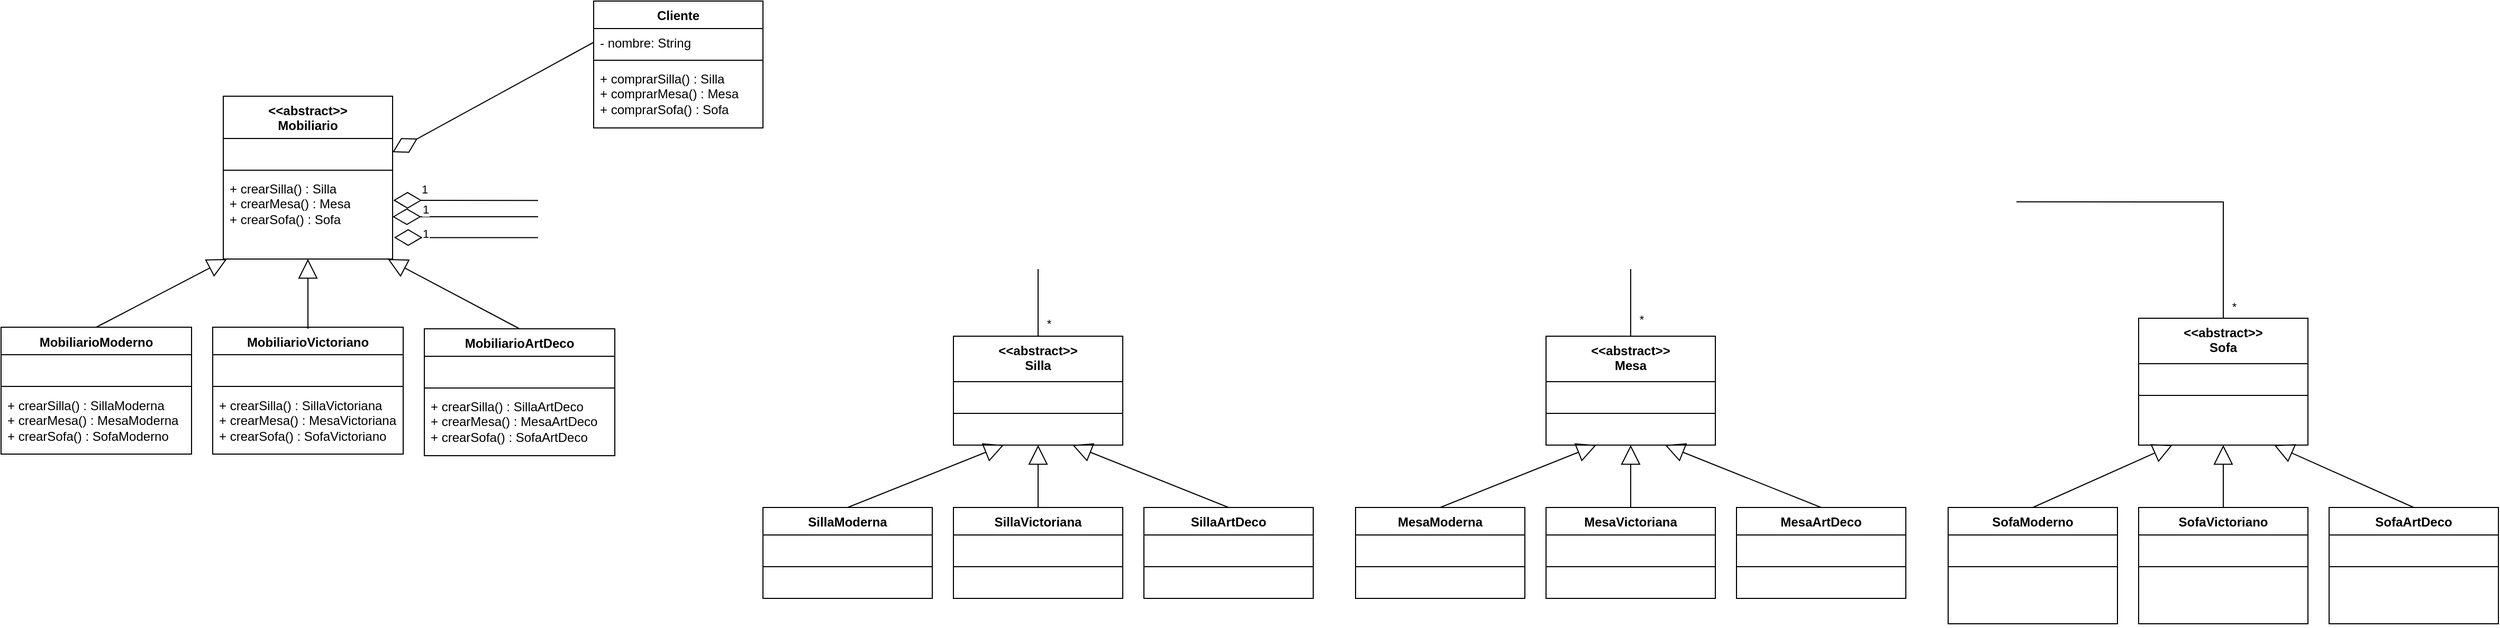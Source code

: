 <mxfile version="22.0.3" type="device">
  <diagram name="Página-1" id="k5B1OsZbSeSzW7hUXhII">
    <mxGraphModel dx="3663" dy="1347" grid="1" gridSize="10" guides="1" tooltips="1" connect="1" arrows="1" fold="1" page="1" pageScale="1" pageWidth="827" pageHeight="1169" math="0" shadow="0">
      <root>
        <mxCell id="0" />
        <mxCell id="1" parent="0" />
        <mxCell id="Sg_wVtw9s0vus6_2Qnjn-1" value="MobiliarioModerno" style="swimlane;fontStyle=1;align=center;verticalAlign=top;childLayout=stackLayout;horizontal=1;startSize=26;horizontalStack=0;resizeParent=1;resizeParentMax=0;resizeLast=0;collapsible=1;marginBottom=0;whiteSpace=wrap;html=1;" parent="1" vertex="1">
          <mxGeometry x="-130" y="328.5" width="180" height="120" as="geometry" />
        </mxCell>
        <mxCell id="Sg_wVtw9s0vus6_2Qnjn-2" value="&amp;nbsp;" style="text;strokeColor=none;fillColor=none;align=left;verticalAlign=top;spacingLeft=4;spacingRight=4;overflow=hidden;rotatable=0;points=[[0,0.5],[1,0.5]];portConstraint=eastwest;whiteSpace=wrap;html=1;" parent="Sg_wVtw9s0vus6_2Qnjn-1" vertex="1">
          <mxGeometry y="26" width="180" height="26" as="geometry" />
        </mxCell>
        <mxCell id="Sg_wVtw9s0vus6_2Qnjn-3" value="" style="line;strokeWidth=1;fillColor=none;align=left;verticalAlign=middle;spacingTop=-1;spacingLeft=3;spacingRight=3;rotatable=0;labelPosition=right;points=[];portConstraint=eastwest;strokeColor=inherit;" parent="Sg_wVtw9s0vus6_2Qnjn-1" vertex="1">
          <mxGeometry y="52" width="180" height="8" as="geometry" />
        </mxCell>
        <mxCell id="Sg_wVtw9s0vus6_2Qnjn-4" value="+ crearSilla() : SillaModerna&lt;br&gt;+ crearMesa() : MesaModerna&lt;br&gt;+ crearSofa() : SofaModerno" style="text;strokeColor=none;fillColor=none;align=left;verticalAlign=top;spacingLeft=4;spacingRight=4;overflow=hidden;rotatable=0;points=[[0,0.5],[1,0.5]];portConstraint=eastwest;whiteSpace=wrap;html=1;" parent="Sg_wVtw9s0vus6_2Qnjn-1" vertex="1">
          <mxGeometry y="60" width="180" height="60" as="geometry" />
        </mxCell>
        <mxCell id="Sg_wVtw9s0vus6_2Qnjn-5" value="&amp;lt;&amp;lt;abstract&amp;gt;&amp;gt;&lt;br&gt;Mobiliario" style="swimlane;fontStyle=1;align=center;verticalAlign=top;childLayout=stackLayout;horizontal=1;startSize=40;horizontalStack=0;resizeParent=1;resizeParentMax=0;resizeLast=0;collapsible=1;marginBottom=0;whiteSpace=wrap;html=1;" parent="1" vertex="1">
          <mxGeometry x="80" y="110" width="160" height="154" as="geometry" />
        </mxCell>
        <mxCell id="Sg_wVtw9s0vus6_2Qnjn-6" value="&amp;nbsp;" style="text;strokeColor=none;fillColor=none;align=left;verticalAlign=top;spacingLeft=4;spacingRight=4;overflow=hidden;rotatable=0;points=[[0,0.5],[1,0.5]];portConstraint=eastwest;whiteSpace=wrap;html=1;" parent="Sg_wVtw9s0vus6_2Qnjn-5" vertex="1">
          <mxGeometry y="40" width="160" height="26" as="geometry" />
        </mxCell>
        <mxCell id="Sg_wVtw9s0vus6_2Qnjn-7" value="" style="line;strokeWidth=1;fillColor=none;align=left;verticalAlign=middle;spacingTop=-1;spacingLeft=3;spacingRight=3;rotatable=0;labelPosition=right;points=[];portConstraint=eastwest;strokeColor=inherit;" parent="Sg_wVtw9s0vus6_2Qnjn-5" vertex="1">
          <mxGeometry y="66" width="160" height="8" as="geometry" />
        </mxCell>
        <mxCell id="Sg_wVtw9s0vus6_2Qnjn-8" value="+ crearSilla() : Silla&lt;br&gt;+ crearMesa() : Mesa&lt;br&gt;+ crearSofa() : Sofa" style="text;strokeColor=none;fillColor=none;align=left;verticalAlign=top;spacingLeft=4;spacingRight=4;overflow=hidden;rotatable=0;points=[[0,0.5],[1,0.5]];portConstraint=eastwest;whiteSpace=wrap;html=1;" parent="Sg_wVtw9s0vus6_2Qnjn-5" vertex="1">
          <mxGeometry y="74" width="160" height="80" as="geometry" />
        </mxCell>
        <mxCell id="Sg_wVtw9s0vus6_2Qnjn-17" value="Cliente" style="swimlane;fontStyle=1;align=center;verticalAlign=top;childLayout=stackLayout;horizontal=1;startSize=26;horizontalStack=0;resizeParent=1;resizeParentMax=0;resizeLast=0;collapsible=1;marginBottom=0;whiteSpace=wrap;html=1;" parent="1" vertex="1">
          <mxGeometry x="430" y="20" width="160" height="120" as="geometry" />
        </mxCell>
        <mxCell id="Sg_wVtw9s0vus6_2Qnjn-18" value="- nombre: String" style="text;strokeColor=none;fillColor=none;align=left;verticalAlign=top;spacingLeft=4;spacingRight=4;overflow=hidden;rotatable=0;points=[[0,0.5],[1,0.5]];portConstraint=eastwest;whiteSpace=wrap;html=1;" parent="Sg_wVtw9s0vus6_2Qnjn-17" vertex="1">
          <mxGeometry y="26" width="160" height="26" as="geometry" />
        </mxCell>
        <mxCell id="Sg_wVtw9s0vus6_2Qnjn-19" value="" style="line;strokeWidth=1;fillColor=none;align=left;verticalAlign=middle;spacingTop=-1;spacingLeft=3;spacingRight=3;rotatable=0;labelPosition=right;points=[];portConstraint=eastwest;strokeColor=inherit;" parent="Sg_wVtw9s0vus6_2Qnjn-17" vertex="1">
          <mxGeometry y="52" width="160" height="8" as="geometry" />
        </mxCell>
        <mxCell id="Sg_wVtw9s0vus6_2Qnjn-20" value="+ comprarSilla() : Silla&lt;br&gt;+ comprarMesa() : Mesa&lt;br&gt;+ comprarSofa() : Sofa" style="text;strokeColor=none;fillColor=none;align=left;verticalAlign=top;spacingLeft=4;spacingRight=4;overflow=hidden;rotatable=0;points=[[0,0.5],[1,0.5]];portConstraint=eastwest;whiteSpace=wrap;html=1;" parent="Sg_wVtw9s0vus6_2Qnjn-17" vertex="1">
          <mxGeometry y="60" width="160" height="60" as="geometry" />
        </mxCell>
        <mxCell id="Sg_wVtw9s0vus6_2Qnjn-21" value="MobiliarioVictoriano" style="swimlane;fontStyle=1;align=center;verticalAlign=top;childLayout=stackLayout;horizontal=1;startSize=26;horizontalStack=0;resizeParent=1;resizeParentMax=0;resizeLast=0;collapsible=1;marginBottom=0;whiteSpace=wrap;html=1;" parent="1" vertex="1">
          <mxGeometry x="70" y="328.5" width="180" height="120" as="geometry" />
        </mxCell>
        <mxCell id="Sg_wVtw9s0vus6_2Qnjn-22" value="&amp;nbsp;" style="text;strokeColor=none;fillColor=none;align=left;verticalAlign=top;spacingLeft=4;spacingRight=4;overflow=hidden;rotatable=0;points=[[0,0.5],[1,0.5]];portConstraint=eastwest;whiteSpace=wrap;html=1;" parent="Sg_wVtw9s0vus6_2Qnjn-21" vertex="1">
          <mxGeometry y="26" width="180" height="26" as="geometry" />
        </mxCell>
        <mxCell id="Sg_wVtw9s0vus6_2Qnjn-23" value="" style="line;strokeWidth=1;fillColor=none;align=left;verticalAlign=middle;spacingTop=-1;spacingLeft=3;spacingRight=3;rotatable=0;labelPosition=right;points=[];portConstraint=eastwest;strokeColor=inherit;" parent="Sg_wVtw9s0vus6_2Qnjn-21" vertex="1">
          <mxGeometry y="52" width="180" height="8" as="geometry" />
        </mxCell>
        <mxCell id="Sg_wVtw9s0vus6_2Qnjn-24" value="+ crearSilla() : SillaVictoriana&lt;br&gt;+ crearMesa() : MesaVictoriana&lt;br&gt;+ crearSofa() : SofaVictoriano" style="text;strokeColor=none;fillColor=none;align=left;verticalAlign=top;spacingLeft=4;spacingRight=4;overflow=hidden;rotatable=0;points=[[0,0.5],[1,0.5]];portConstraint=eastwest;whiteSpace=wrap;html=1;" parent="Sg_wVtw9s0vus6_2Qnjn-21" vertex="1">
          <mxGeometry y="60" width="180" height="60" as="geometry" />
        </mxCell>
        <mxCell id="Sg_wVtw9s0vus6_2Qnjn-25" value="&amp;lt;&amp;lt;abstract&amp;gt;&amp;gt;&lt;br&gt;Silla" style="swimlane;fontStyle=1;align=center;verticalAlign=top;childLayout=stackLayout;horizontal=1;startSize=43;horizontalStack=0;resizeParent=1;resizeParentMax=0;resizeLast=0;collapsible=1;marginBottom=0;whiteSpace=wrap;html=1;" parent="1" vertex="1">
          <mxGeometry x="770" y="337" width="160" height="103" as="geometry" />
        </mxCell>
        <mxCell id="Sg_wVtw9s0vus6_2Qnjn-26" value="&amp;nbsp;" style="text;strokeColor=none;fillColor=none;align=left;verticalAlign=top;spacingLeft=4;spacingRight=4;overflow=hidden;rotatable=0;points=[[0,0.5],[1,0.5]];portConstraint=eastwest;whiteSpace=wrap;html=1;" parent="Sg_wVtw9s0vus6_2Qnjn-25" vertex="1">
          <mxGeometry y="43" width="160" height="26" as="geometry" />
        </mxCell>
        <mxCell id="Sg_wVtw9s0vus6_2Qnjn-27" value="" style="line;strokeWidth=1;fillColor=none;align=left;verticalAlign=middle;spacingTop=-1;spacingLeft=3;spacingRight=3;rotatable=0;labelPosition=right;points=[];portConstraint=eastwest;strokeColor=inherit;" parent="Sg_wVtw9s0vus6_2Qnjn-25" vertex="1">
          <mxGeometry y="69" width="160" height="8" as="geometry" />
        </mxCell>
        <mxCell id="Sg_wVtw9s0vus6_2Qnjn-28" value="&amp;nbsp;" style="text;strokeColor=none;fillColor=none;align=left;verticalAlign=top;spacingLeft=4;spacingRight=4;overflow=hidden;rotatable=0;points=[[0,0.5],[1,0.5]];portConstraint=eastwest;whiteSpace=wrap;html=1;" parent="Sg_wVtw9s0vus6_2Qnjn-25" vertex="1">
          <mxGeometry y="77" width="160" height="26" as="geometry" />
        </mxCell>
        <mxCell id="Sg_wVtw9s0vus6_2Qnjn-29" value="&amp;lt;&amp;lt;abstract&amp;gt;&amp;gt;&lt;br&gt;Sofa" style="swimlane;fontStyle=1;align=center;verticalAlign=top;childLayout=stackLayout;horizontal=1;startSize=43;horizontalStack=0;resizeParent=1;resizeParentMax=0;resizeLast=0;collapsible=1;marginBottom=0;whiteSpace=wrap;html=1;" parent="1" vertex="1">
          <mxGeometry x="1890" y="320" width="160" height="120" as="geometry" />
        </mxCell>
        <mxCell id="Sg_wVtw9s0vus6_2Qnjn-30" value="&amp;nbsp;" style="text;strokeColor=none;fillColor=none;align=left;verticalAlign=top;spacingLeft=4;spacingRight=4;overflow=hidden;rotatable=0;points=[[0,0.5],[1,0.5]];portConstraint=eastwest;whiteSpace=wrap;html=1;" parent="Sg_wVtw9s0vus6_2Qnjn-29" vertex="1">
          <mxGeometry y="43" width="160" height="26" as="geometry" />
        </mxCell>
        <mxCell id="Sg_wVtw9s0vus6_2Qnjn-31" value="" style="line;strokeWidth=1;fillColor=none;align=left;verticalAlign=middle;spacingTop=-1;spacingLeft=3;spacingRight=3;rotatable=0;labelPosition=right;points=[];portConstraint=eastwest;strokeColor=inherit;" parent="Sg_wVtw9s0vus6_2Qnjn-29" vertex="1">
          <mxGeometry y="69" width="160" height="8" as="geometry" />
        </mxCell>
        <mxCell id="Sg_wVtw9s0vus6_2Qnjn-32" value="&amp;nbsp;" style="text;strokeColor=none;fillColor=none;align=left;verticalAlign=top;spacingLeft=4;spacingRight=4;overflow=hidden;rotatable=0;points=[[0,0.5],[1,0.5]];portConstraint=eastwest;whiteSpace=wrap;html=1;" parent="Sg_wVtw9s0vus6_2Qnjn-29" vertex="1">
          <mxGeometry y="77" width="160" height="43" as="geometry" />
        </mxCell>
        <mxCell id="Sg_wVtw9s0vus6_2Qnjn-33" value="&amp;lt;&amp;lt;abstract&amp;gt;&amp;gt;&lt;br&gt;Mesa" style="swimlane;fontStyle=1;align=center;verticalAlign=top;childLayout=stackLayout;horizontal=1;startSize=43;horizontalStack=0;resizeParent=1;resizeParentMax=0;resizeLast=0;collapsible=1;marginBottom=0;whiteSpace=wrap;html=1;" parent="1" vertex="1">
          <mxGeometry x="1330" y="337" width="160" height="103" as="geometry" />
        </mxCell>
        <mxCell id="Sg_wVtw9s0vus6_2Qnjn-34" value="&amp;nbsp;" style="text;strokeColor=none;fillColor=none;align=left;verticalAlign=top;spacingLeft=4;spacingRight=4;overflow=hidden;rotatable=0;points=[[0,0.5],[1,0.5]];portConstraint=eastwest;whiteSpace=wrap;html=1;" parent="Sg_wVtw9s0vus6_2Qnjn-33" vertex="1">
          <mxGeometry y="43" width="160" height="26" as="geometry" />
        </mxCell>
        <mxCell id="Sg_wVtw9s0vus6_2Qnjn-35" value="" style="line;strokeWidth=1;fillColor=none;align=left;verticalAlign=middle;spacingTop=-1;spacingLeft=3;spacingRight=3;rotatable=0;labelPosition=right;points=[];portConstraint=eastwest;strokeColor=inherit;" parent="Sg_wVtw9s0vus6_2Qnjn-33" vertex="1">
          <mxGeometry y="69" width="160" height="8" as="geometry" />
        </mxCell>
        <mxCell id="Sg_wVtw9s0vus6_2Qnjn-36" value="&amp;nbsp;" style="text;strokeColor=none;fillColor=none;align=left;verticalAlign=top;spacingLeft=4;spacingRight=4;overflow=hidden;rotatable=0;points=[[0,0.5],[1,0.5]];portConstraint=eastwest;whiteSpace=wrap;html=1;" parent="Sg_wVtw9s0vus6_2Qnjn-33" vertex="1">
          <mxGeometry y="77" width="160" height="26" as="geometry" />
        </mxCell>
        <mxCell id="Sg_wVtw9s0vus6_2Qnjn-37" value="SillaModerna" style="swimlane;fontStyle=1;align=center;verticalAlign=top;childLayout=stackLayout;horizontal=1;startSize=26;horizontalStack=0;resizeParent=1;resizeParentMax=0;resizeLast=0;collapsible=1;marginBottom=0;whiteSpace=wrap;html=1;" parent="1" vertex="1">
          <mxGeometry x="590" y="499" width="160" height="86" as="geometry" />
        </mxCell>
        <mxCell id="Sg_wVtw9s0vus6_2Qnjn-38" value="&amp;nbsp;" style="text;strokeColor=none;fillColor=none;align=left;verticalAlign=top;spacingLeft=4;spacingRight=4;overflow=hidden;rotatable=0;points=[[0,0.5],[1,0.5]];portConstraint=eastwest;whiteSpace=wrap;html=1;" parent="Sg_wVtw9s0vus6_2Qnjn-37" vertex="1">
          <mxGeometry y="26" width="160" height="26" as="geometry" />
        </mxCell>
        <mxCell id="Sg_wVtw9s0vus6_2Qnjn-39" value="" style="line;strokeWidth=1;fillColor=none;align=left;verticalAlign=middle;spacingTop=-1;spacingLeft=3;spacingRight=3;rotatable=0;labelPosition=right;points=[];portConstraint=eastwest;strokeColor=inherit;" parent="Sg_wVtw9s0vus6_2Qnjn-37" vertex="1">
          <mxGeometry y="52" width="160" height="8" as="geometry" />
        </mxCell>
        <mxCell id="Sg_wVtw9s0vus6_2Qnjn-40" value="&amp;nbsp;" style="text;strokeColor=none;fillColor=none;align=left;verticalAlign=top;spacingLeft=4;spacingRight=4;overflow=hidden;rotatable=0;points=[[0,0.5],[1,0.5]];portConstraint=eastwest;whiteSpace=wrap;html=1;" parent="Sg_wVtw9s0vus6_2Qnjn-37" vertex="1">
          <mxGeometry y="60" width="160" height="26" as="geometry" />
        </mxCell>
        <mxCell id="Sg_wVtw9s0vus6_2Qnjn-41" value="SillaVictoriana" style="swimlane;fontStyle=1;align=center;verticalAlign=top;childLayout=stackLayout;horizontal=1;startSize=26;horizontalStack=0;resizeParent=1;resizeParentMax=0;resizeLast=0;collapsible=1;marginBottom=0;whiteSpace=wrap;html=1;" parent="1" vertex="1">
          <mxGeometry x="770" y="499" width="160" height="86" as="geometry" />
        </mxCell>
        <mxCell id="Sg_wVtw9s0vus6_2Qnjn-42" value="&amp;nbsp;" style="text;strokeColor=none;fillColor=none;align=left;verticalAlign=top;spacingLeft=4;spacingRight=4;overflow=hidden;rotatable=0;points=[[0,0.5],[1,0.5]];portConstraint=eastwest;whiteSpace=wrap;html=1;" parent="Sg_wVtw9s0vus6_2Qnjn-41" vertex="1">
          <mxGeometry y="26" width="160" height="26" as="geometry" />
        </mxCell>
        <mxCell id="Sg_wVtw9s0vus6_2Qnjn-43" value="" style="line;strokeWidth=1;fillColor=none;align=left;verticalAlign=middle;spacingTop=-1;spacingLeft=3;spacingRight=3;rotatable=0;labelPosition=right;points=[];portConstraint=eastwest;strokeColor=inherit;" parent="Sg_wVtw9s0vus6_2Qnjn-41" vertex="1">
          <mxGeometry y="52" width="160" height="8" as="geometry" />
        </mxCell>
        <mxCell id="Sg_wVtw9s0vus6_2Qnjn-44" value="&amp;nbsp;" style="text;strokeColor=none;fillColor=none;align=left;verticalAlign=top;spacingLeft=4;spacingRight=4;overflow=hidden;rotatable=0;points=[[0,0.5],[1,0.5]];portConstraint=eastwest;whiteSpace=wrap;html=1;" parent="Sg_wVtw9s0vus6_2Qnjn-41" vertex="1">
          <mxGeometry y="60" width="160" height="26" as="geometry" />
        </mxCell>
        <mxCell id="Sg_wVtw9s0vus6_2Qnjn-45" value="SillaArtDeco" style="swimlane;fontStyle=1;align=center;verticalAlign=top;childLayout=stackLayout;horizontal=1;startSize=26;horizontalStack=0;resizeParent=1;resizeParentMax=0;resizeLast=0;collapsible=1;marginBottom=0;whiteSpace=wrap;html=1;" parent="1" vertex="1">
          <mxGeometry x="950" y="499" width="160" height="86" as="geometry" />
        </mxCell>
        <mxCell id="Sg_wVtw9s0vus6_2Qnjn-46" value="&amp;nbsp;" style="text;strokeColor=none;fillColor=none;align=left;verticalAlign=top;spacingLeft=4;spacingRight=4;overflow=hidden;rotatable=0;points=[[0,0.5],[1,0.5]];portConstraint=eastwest;whiteSpace=wrap;html=1;" parent="Sg_wVtw9s0vus6_2Qnjn-45" vertex="1">
          <mxGeometry y="26" width="160" height="26" as="geometry" />
        </mxCell>
        <mxCell id="Sg_wVtw9s0vus6_2Qnjn-47" value="" style="line;strokeWidth=1;fillColor=none;align=left;verticalAlign=middle;spacingTop=-1;spacingLeft=3;spacingRight=3;rotatable=0;labelPosition=right;points=[];portConstraint=eastwest;strokeColor=inherit;" parent="Sg_wVtw9s0vus6_2Qnjn-45" vertex="1">
          <mxGeometry y="52" width="160" height="8" as="geometry" />
        </mxCell>
        <mxCell id="Sg_wVtw9s0vus6_2Qnjn-48" value="&amp;nbsp;" style="text;strokeColor=none;fillColor=none;align=left;verticalAlign=top;spacingLeft=4;spacingRight=4;overflow=hidden;rotatable=0;points=[[0,0.5],[1,0.5]];portConstraint=eastwest;whiteSpace=wrap;html=1;" parent="Sg_wVtw9s0vus6_2Qnjn-45" vertex="1">
          <mxGeometry y="60" width="160" height="26" as="geometry" />
        </mxCell>
        <mxCell id="Sg_wVtw9s0vus6_2Qnjn-49" value="MesaModerna" style="swimlane;fontStyle=1;align=center;verticalAlign=top;childLayout=stackLayout;horizontal=1;startSize=26;horizontalStack=0;resizeParent=1;resizeParentMax=0;resizeLast=0;collapsible=1;marginBottom=0;whiteSpace=wrap;html=1;" parent="1" vertex="1">
          <mxGeometry x="1150" y="499" width="160" height="86" as="geometry" />
        </mxCell>
        <mxCell id="Sg_wVtw9s0vus6_2Qnjn-50" value="&amp;nbsp;" style="text;strokeColor=none;fillColor=none;align=left;verticalAlign=top;spacingLeft=4;spacingRight=4;overflow=hidden;rotatable=0;points=[[0,0.5],[1,0.5]];portConstraint=eastwest;whiteSpace=wrap;html=1;" parent="Sg_wVtw9s0vus6_2Qnjn-49" vertex="1">
          <mxGeometry y="26" width="160" height="26" as="geometry" />
        </mxCell>
        <mxCell id="Sg_wVtw9s0vus6_2Qnjn-51" value="" style="line;strokeWidth=1;fillColor=none;align=left;verticalAlign=middle;spacingTop=-1;spacingLeft=3;spacingRight=3;rotatable=0;labelPosition=right;points=[];portConstraint=eastwest;strokeColor=inherit;" parent="Sg_wVtw9s0vus6_2Qnjn-49" vertex="1">
          <mxGeometry y="52" width="160" height="8" as="geometry" />
        </mxCell>
        <mxCell id="Sg_wVtw9s0vus6_2Qnjn-52" value="&amp;nbsp;" style="text;strokeColor=none;fillColor=none;align=left;verticalAlign=top;spacingLeft=4;spacingRight=4;overflow=hidden;rotatable=0;points=[[0,0.5],[1,0.5]];portConstraint=eastwest;whiteSpace=wrap;html=1;" parent="Sg_wVtw9s0vus6_2Qnjn-49" vertex="1">
          <mxGeometry y="60" width="160" height="26" as="geometry" />
        </mxCell>
        <mxCell id="Sg_wVtw9s0vus6_2Qnjn-53" value="MesaVictoriana" style="swimlane;fontStyle=1;align=center;verticalAlign=top;childLayout=stackLayout;horizontal=1;startSize=26;horizontalStack=0;resizeParent=1;resizeParentMax=0;resizeLast=0;collapsible=1;marginBottom=0;whiteSpace=wrap;html=1;" parent="1" vertex="1">
          <mxGeometry x="1330" y="499" width="160" height="86" as="geometry" />
        </mxCell>
        <mxCell id="Sg_wVtw9s0vus6_2Qnjn-54" value="&amp;nbsp;" style="text;strokeColor=none;fillColor=none;align=left;verticalAlign=top;spacingLeft=4;spacingRight=4;overflow=hidden;rotatable=0;points=[[0,0.5],[1,0.5]];portConstraint=eastwest;whiteSpace=wrap;html=1;" parent="Sg_wVtw9s0vus6_2Qnjn-53" vertex="1">
          <mxGeometry y="26" width="160" height="26" as="geometry" />
        </mxCell>
        <mxCell id="Sg_wVtw9s0vus6_2Qnjn-55" value="" style="line;strokeWidth=1;fillColor=none;align=left;verticalAlign=middle;spacingTop=-1;spacingLeft=3;spacingRight=3;rotatable=0;labelPosition=right;points=[];portConstraint=eastwest;strokeColor=inherit;" parent="Sg_wVtw9s0vus6_2Qnjn-53" vertex="1">
          <mxGeometry y="52" width="160" height="8" as="geometry" />
        </mxCell>
        <mxCell id="Sg_wVtw9s0vus6_2Qnjn-56" value="&amp;nbsp;" style="text;strokeColor=none;fillColor=none;align=left;verticalAlign=top;spacingLeft=4;spacingRight=4;overflow=hidden;rotatable=0;points=[[0,0.5],[1,0.5]];portConstraint=eastwest;whiteSpace=wrap;html=1;" parent="Sg_wVtw9s0vus6_2Qnjn-53" vertex="1">
          <mxGeometry y="60" width="160" height="26" as="geometry" />
        </mxCell>
        <mxCell id="Sg_wVtw9s0vus6_2Qnjn-57" value="MesaArtDeco" style="swimlane;fontStyle=1;align=center;verticalAlign=top;childLayout=stackLayout;horizontal=1;startSize=26;horizontalStack=0;resizeParent=1;resizeParentMax=0;resizeLast=0;collapsible=1;marginBottom=0;whiteSpace=wrap;html=1;" parent="1" vertex="1">
          <mxGeometry x="1510" y="499" width="160" height="86" as="geometry" />
        </mxCell>
        <mxCell id="Sg_wVtw9s0vus6_2Qnjn-58" value="&amp;nbsp;" style="text;strokeColor=none;fillColor=none;align=left;verticalAlign=top;spacingLeft=4;spacingRight=4;overflow=hidden;rotatable=0;points=[[0,0.5],[1,0.5]];portConstraint=eastwest;whiteSpace=wrap;html=1;" parent="Sg_wVtw9s0vus6_2Qnjn-57" vertex="1">
          <mxGeometry y="26" width="160" height="26" as="geometry" />
        </mxCell>
        <mxCell id="Sg_wVtw9s0vus6_2Qnjn-59" value="" style="line;strokeWidth=1;fillColor=none;align=left;verticalAlign=middle;spacingTop=-1;spacingLeft=3;spacingRight=3;rotatable=0;labelPosition=right;points=[];portConstraint=eastwest;strokeColor=inherit;" parent="Sg_wVtw9s0vus6_2Qnjn-57" vertex="1">
          <mxGeometry y="52" width="160" height="8" as="geometry" />
        </mxCell>
        <mxCell id="Sg_wVtw9s0vus6_2Qnjn-60" value="&amp;nbsp;" style="text;strokeColor=none;fillColor=none;align=left;verticalAlign=top;spacingLeft=4;spacingRight=4;overflow=hidden;rotatable=0;points=[[0,0.5],[1,0.5]];portConstraint=eastwest;whiteSpace=wrap;html=1;" parent="Sg_wVtw9s0vus6_2Qnjn-57" vertex="1">
          <mxGeometry y="60" width="160" height="26" as="geometry" />
        </mxCell>
        <mxCell id="Sg_wVtw9s0vus6_2Qnjn-61" value="SofaModerno" style="swimlane;fontStyle=1;align=center;verticalAlign=top;childLayout=stackLayout;horizontal=1;startSize=26;horizontalStack=0;resizeParent=1;resizeParentMax=0;resizeLast=0;collapsible=1;marginBottom=0;whiteSpace=wrap;html=1;" parent="1" vertex="1">
          <mxGeometry x="1710" y="499" width="160" height="110" as="geometry" />
        </mxCell>
        <mxCell id="Sg_wVtw9s0vus6_2Qnjn-62" value="&amp;nbsp;" style="text;strokeColor=none;fillColor=none;align=left;verticalAlign=top;spacingLeft=4;spacingRight=4;overflow=hidden;rotatable=0;points=[[0,0.5],[1,0.5]];portConstraint=eastwest;whiteSpace=wrap;html=1;" parent="Sg_wVtw9s0vus6_2Qnjn-61" vertex="1">
          <mxGeometry y="26" width="160" height="26" as="geometry" />
        </mxCell>
        <mxCell id="Sg_wVtw9s0vus6_2Qnjn-63" value="" style="line;strokeWidth=1;fillColor=none;align=left;verticalAlign=middle;spacingTop=-1;spacingLeft=3;spacingRight=3;rotatable=0;labelPosition=right;points=[];portConstraint=eastwest;strokeColor=inherit;" parent="Sg_wVtw9s0vus6_2Qnjn-61" vertex="1">
          <mxGeometry y="52" width="160" height="8" as="geometry" />
        </mxCell>
        <mxCell id="Sg_wVtw9s0vus6_2Qnjn-64" value="&amp;nbsp;" style="text;strokeColor=none;fillColor=none;align=left;verticalAlign=top;spacingLeft=4;spacingRight=4;overflow=hidden;rotatable=0;points=[[0,0.5],[1,0.5]];portConstraint=eastwest;whiteSpace=wrap;html=1;" parent="Sg_wVtw9s0vus6_2Qnjn-61" vertex="1">
          <mxGeometry y="60" width="160" height="50" as="geometry" />
        </mxCell>
        <mxCell id="Sg_wVtw9s0vus6_2Qnjn-65" value="SofaVictoriano" style="swimlane;fontStyle=1;align=center;verticalAlign=top;childLayout=stackLayout;horizontal=1;startSize=26;horizontalStack=0;resizeParent=1;resizeParentMax=0;resizeLast=0;collapsible=1;marginBottom=0;whiteSpace=wrap;html=1;" parent="1" vertex="1">
          <mxGeometry x="1890" y="499" width="160" height="110" as="geometry" />
        </mxCell>
        <mxCell id="Sg_wVtw9s0vus6_2Qnjn-66" value="&amp;nbsp;" style="text;strokeColor=none;fillColor=none;align=left;verticalAlign=top;spacingLeft=4;spacingRight=4;overflow=hidden;rotatable=0;points=[[0,0.5],[1,0.5]];portConstraint=eastwest;whiteSpace=wrap;html=1;" parent="Sg_wVtw9s0vus6_2Qnjn-65" vertex="1">
          <mxGeometry y="26" width="160" height="26" as="geometry" />
        </mxCell>
        <mxCell id="Sg_wVtw9s0vus6_2Qnjn-67" value="" style="line;strokeWidth=1;fillColor=none;align=left;verticalAlign=middle;spacingTop=-1;spacingLeft=3;spacingRight=3;rotatable=0;labelPosition=right;points=[];portConstraint=eastwest;strokeColor=inherit;" parent="Sg_wVtw9s0vus6_2Qnjn-65" vertex="1">
          <mxGeometry y="52" width="160" height="8" as="geometry" />
        </mxCell>
        <mxCell id="Sg_wVtw9s0vus6_2Qnjn-68" value="&amp;nbsp;" style="text;strokeColor=none;fillColor=none;align=left;verticalAlign=top;spacingLeft=4;spacingRight=4;overflow=hidden;rotatable=0;points=[[0,0.5],[1,0.5]];portConstraint=eastwest;whiteSpace=wrap;html=1;" parent="Sg_wVtw9s0vus6_2Qnjn-65" vertex="1">
          <mxGeometry y="60" width="160" height="50" as="geometry" />
        </mxCell>
        <mxCell id="Sg_wVtw9s0vus6_2Qnjn-69" value="SofaArtDeco" style="swimlane;fontStyle=1;align=center;verticalAlign=top;childLayout=stackLayout;horizontal=1;startSize=26;horizontalStack=0;resizeParent=1;resizeParentMax=0;resizeLast=0;collapsible=1;marginBottom=0;whiteSpace=wrap;html=1;" parent="1" vertex="1">
          <mxGeometry x="2070" y="499" width="160" height="110" as="geometry" />
        </mxCell>
        <mxCell id="Sg_wVtw9s0vus6_2Qnjn-70" value="&amp;nbsp;" style="text;strokeColor=none;fillColor=none;align=left;verticalAlign=top;spacingLeft=4;spacingRight=4;overflow=hidden;rotatable=0;points=[[0,0.5],[1,0.5]];portConstraint=eastwest;whiteSpace=wrap;html=1;" parent="Sg_wVtw9s0vus6_2Qnjn-69" vertex="1">
          <mxGeometry y="26" width="160" height="26" as="geometry" />
        </mxCell>
        <mxCell id="Sg_wVtw9s0vus6_2Qnjn-71" value="" style="line;strokeWidth=1;fillColor=none;align=left;verticalAlign=middle;spacingTop=-1;spacingLeft=3;spacingRight=3;rotatable=0;labelPosition=right;points=[];portConstraint=eastwest;strokeColor=inherit;" parent="Sg_wVtw9s0vus6_2Qnjn-69" vertex="1">
          <mxGeometry y="52" width="160" height="8" as="geometry" />
        </mxCell>
        <mxCell id="Sg_wVtw9s0vus6_2Qnjn-72" value="&amp;nbsp;" style="text;strokeColor=none;fillColor=none;align=left;verticalAlign=top;spacingLeft=4;spacingRight=4;overflow=hidden;rotatable=0;points=[[0,0.5],[1,0.5]];portConstraint=eastwest;whiteSpace=wrap;html=1;" parent="Sg_wVtw9s0vus6_2Qnjn-69" vertex="1">
          <mxGeometry y="60" width="160" height="50" as="geometry" />
        </mxCell>
        <mxCell id="Sg_wVtw9s0vus6_2Qnjn-73" value="" style="endArrow=block;endSize=16;endFill=0;html=1;rounded=0;exitX=0.5;exitY=0;exitDx=0;exitDy=0;" parent="1" source="Sg_wVtw9s0vus6_2Qnjn-37" target="Sg_wVtw9s0vus6_2Qnjn-28" edge="1">
          <mxGeometry width="160" relative="1" as="geometry">
            <mxPoint x="940" y="430" as="sourcePoint" />
            <mxPoint x="1100" y="430" as="targetPoint" />
          </mxGeometry>
        </mxCell>
        <mxCell id="Sg_wVtw9s0vus6_2Qnjn-74" value="" style="endArrow=block;endSize=16;endFill=0;html=1;rounded=0;exitX=0.5;exitY=0;exitDx=0;exitDy=0;" parent="1" source="Sg_wVtw9s0vus6_2Qnjn-41" target="Sg_wVtw9s0vus6_2Qnjn-28" edge="1">
          <mxGeometry width="160" relative="1" as="geometry">
            <mxPoint x="850" y="486" as="sourcePoint" />
            <mxPoint x="1004" y="410" as="targetPoint" />
          </mxGeometry>
        </mxCell>
        <mxCell id="Sg_wVtw9s0vus6_2Qnjn-76" value="" style="endArrow=block;endSize=16;endFill=0;html=1;rounded=0;exitX=0.5;exitY=0;exitDx=0;exitDy=0;" parent="1" target="Sg_wVtw9s0vus6_2Qnjn-36" edge="1">
          <mxGeometry width="160" relative="1" as="geometry">
            <mxPoint x="1230" y="499" as="sourcePoint" />
            <mxPoint x="1384" y="423" as="targetPoint" />
          </mxGeometry>
        </mxCell>
        <mxCell id="Sg_wVtw9s0vus6_2Qnjn-77" value="" style="endArrow=block;endSize=16;endFill=0;html=1;rounded=0;exitX=0.5;exitY=0;exitDx=0;exitDy=0;" parent="1" target="Sg_wVtw9s0vus6_2Qnjn-36" edge="1">
          <mxGeometry width="160" relative="1" as="geometry">
            <mxPoint x="1410" y="499" as="sourcePoint" />
            <mxPoint x="1410" y="423" as="targetPoint" />
          </mxGeometry>
        </mxCell>
        <mxCell id="Sg_wVtw9s0vus6_2Qnjn-78" value="" style="endArrow=block;endSize=16;endFill=0;html=1;rounded=0;exitX=0.5;exitY=0;exitDx=0;exitDy=0;" parent="1" target="Sg_wVtw9s0vus6_2Qnjn-36" edge="1">
          <mxGeometry width="160" relative="1" as="geometry">
            <mxPoint x="1590" y="499" as="sourcePoint" />
            <mxPoint x="1436" y="423" as="targetPoint" />
          </mxGeometry>
        </mxCell>
        <mxCell id="Sg_wVtw9s0vus6_2Qnjn-79" value="" style="endArrow=block;endSize=16;endFill=0;html=1;rounded=0;exitX=0.5;exitY=0;exitDx=0;exitDy=0;" parent="1" target="Sg_wVtw9s0vus6_2Qnjn-32" edge="1">
          <mxGeometry width="160" relative="1" as="geometry">
            <mxPoint x="1790" y="499" as="sourcePoint" />
            <mxPoint x="1940" y="420" as="targetPoint" />
          </mxGeometry>
        </mxCell>
        <mxCell id="Sg_wVtw9s0vus6_2Qnjn-80" value="" style="endArrow=block;endSize=16;endFill=0;html=1;rounded=0;exitX=0.5;exitY=0;exitDx=0;exitDy=0;" parent="1" target="Sg_wVtw9s0vus6_2Qnjn-32" edge="1">
          <mxGeometry width="160" relative="1" as="geometry">
            <mxPoint x="1970" y="499" as="sourcePoint" />
            <mxPoint x="1970" y="423" as="targetPoint" />
          </mxGeometry>
        </mxCell>
        <mxCell id="Sg_wVtw9s0vus6_2Qnjn-81" value="" style="endArrow=block;endSize=16;endFill=0;html=1;rounded=0;exitX=0.5;exitY=0;exitDx=0;exitDy=0;" parent="1" target="Sg_wVtw9s0vus6_2Qnjn-32" edge="1">
          <mxGeometry width="160" relative="1" as="geometry">
            <mxPoint x="2150" y="499" as="sourcePoint" />
            <mxPoint x="1996" y="423" as="targetPoint" />
          </mxGeometry>
        </mxCell>
        <mxCell id="Sg_wVtw9s0vus6_2Qnjn-82" value="" style="endArrow=block;endSize=16;endFill=0;html=1;rounded=0;exitX=0.5;exitY=0;exitDx=0;exitDy=0;" parent="1" source="Sg_wVtw9s0vus6_2Qnjn-45" target="Sg_wVtw9s0vus6_2Qnjn-28" edge="1">
          <mxGeometry width="160" relative="1" as="geometry">
            <mxPoint x="860" y="509" as="sourcePoint" />
            <mxPoint x="860" y="433" as="targetPoint" />
          </mxGeometry>
        </mxCell>
        <mxCell id="aBwXZsYKbME3f3BKlHMJ-1" value="MobiliarioArtDeco" style="swimlane;fontStyle=1;align=center;verticalAlign=top;childLayout=stackLayout;horizontal=1;startSize=26;horizontalStack=0;resizeParent=1;resizeParentMax=0;resizeLast=0;collapsible=1;marginBottom=0;whiteSpace=wrap;html=1;" vertex="1" parent="1">
          <mxGeometry x="270" y="330" width="180" height="120" as="geometry" />
        </mxCell>
        <mxCell id="aBwXZsYKbME3f3BKlHMJ-2" value="&amp;nbsp;" style="text;strokeColor=none;fillColor=none;align=left;verticalAlign=top;spacingLeft=4;spacingRight=4;overflow=hidden;rotatable=0;points=[[0,0.5],[1,0.5]];portConstraint=eastwest;whiteSpace=wrap;html=1;" vertex="1" parent="aBwXZsYKbME3f3BKlHMJ-1">
          <mxGeometry y="26" width="180" height="26" as="geometry" />
        </mxCell>
        <mxCell id="aBwXZsYKbME3f3BKlHMJ-3" value="" style="line;strokeWidth=1;fillColor=none;align=left;verticalAlign=middle;spacingTop=-1;spacingLeft=3;spacingRight=3;rotatable=0;labelPosition=right;points=[];portConstraint=eastwest;strokeColor=inherit;" vertex="1" parent="aBwXZsYKbME3f3BKlHMJ-1">
          <mxGeometry y="52" width="180" height="8" as="geometry" />
        </mxCell>
        <mxCell id="aBwXZsYKbME3f3BKlHMJ-4" value="+ crearSilla() : SillaArtDeco&lt;br&gt;+ crearMesa() : MesaArtDeco&lt;br&gt;+ crearSofa() : SofaArtDeco" style="text;strokeColor=none;fillColor=none;align=left;verticalAlign=top;spacingLeft=4;spacingRight=4;overflow=hidden;rotatable=0;points=[[0,0.5],[1,0.5]];portConstraint=eastwest;whiteSpace=wrap;html=1;" vertex="1" parent="aBwXZsYKbME3f3BKlHMJ-1">
          <mxGeometry y="60" width="180" height="60" as="geometry" />
        </mxCell>
        <mxCell id="aBwXZsYKbME3f3BKlHMJ-5" value="" style="endArrow=block;endSize=16;endFill=0;html=1;rounded=0;exitX=0.5;exitY=0;exitDx=0;exitDy=0;" edge="1" parent="1" source="aBwXZsYKbME3f3BKlHMJ-1" target="Sg_wVtw9s0vus6_2Qnjn-8">
          <mxGeometry width="160" relative="1" as="geometry">
            <mxPoint x="360" y="289" as="sourcePoint" />
            <mxPoint x="507" y="230" as="targetPoint" />
          </mxGeometry>
        </mxCell>
        <mxCell id="aBwXZsYKbME3f3BKlHMJ-6" value="" style="endArrow=block;endSize=16;endFill=0;html=1;rounded=0;exitX=0.5;exitY=0.012;exitDx=0;exitDy=0;exitPerimeter=0;" edge="1" parent="1" source="Sg_wVtw9s0vus6_2Qnjn-21" target="Sg_wVtw9s0vus6_2Qnjn-8">
          <mxGeometry width="160" relative="1" as="geometry">
            <mxPoint x="155" y="330" as="sourcePoint" />
            <mxPoint x="30" y="264" as="targetPoint" />
          </mxGeometry>
        </mxCell>
        <mxCell id="aBwXZsYKbME3f3BKlHMJ-7" value="" style="endArrow=block;endSize=16;endFill=0;html=1;rounded=0;exitX=0.5;exitY=0;exitDx=0;exitDy=0;" edge="1" parent="1" source="Sg_wVtw9s0vus6_2Qnjn-1" target="Sg_wVtw9s0vus6_2Qnjn-8">
          <mxGeometry width="160" relative="1" as="geometry">
            <mxPoint x="-20" y="316" as="sourcePoint" />
            <mxPoint x="-20" y="250" as="targetPoint" />
          </mxGeometry>
        </mxCell>
        <mxCell id="aBwXZsYKbME3f3BKlHMJ-27" value="" style="endArrow=diamondThin;endFill=0;endSize=24;html=1;rounded=0;entryX=1.008;entryY=0.746;entryDx=0;entryDy=0;exitX=0.5;exitY=0;exitDx=0;exitDy=0;entryPerimeter=0;" edge="1" parent="1" source="Sg_wVtw9s0vus6_2Qnjn-25" target="Sg_wVtw9s0vus6_2Qnjn-8">
          <mxGeometry width="160" relative="1" as="geometry">
            <mxPoint x="880" y="280" as="sourcePoint" />
            <mxPoint x="720" y="280" as="targetPoint" />
            <Array as="points">
              <mxPoint x="850" y="244" />
            </Array>
          </mxGeometry>
        </mxCell>
        <mxCell id="aBwXZsYKbME3f3BKlHMJ-35" value="1" style="edgeLabel;html=1;align=center;verticalAlign=middle;resizable=0;points=[];" vertex="1" connectable="0" parent="aBwXZsYKbME3f3BKlHMJ-27">
          <mxGeometry x="0.903" y="3" relative="1" as="geometry">
            <mxPoint x="-5" y="-7" as="offset" />
          </mxGeometry>
        </mxCell>
        <mxCell id="aBwXZsYKbME3f3BKlHMJ-36" value="*" style="edgeLabel;html=1;align=center;verticalAlign=middle;resizable=0;points=[];" vertex="1" connectable="0" parent="aBwXZsYKbME3f3BKlHMJ-27">
          <mxGeometry x="-0.964" y="-3" relative="1" as="geometry">
            <mxPoint x="7" as="offset" />
          </mxGeometry>
        </mxCell>
        <mxCell id="aBwXZsYKbME3f3BKlHMJ-28" value="" style="endArrow=diamondThin;endFill=0;endSize=24;html=1;rounded=0;exitX=0.5;exitY=0;exitDx=0;exitDy=0;" edge="1" parent="1" source="Sg_wVtw9s0vus6_2Qnjn-33" target="Sg_wVtw9s0vus6_2Qnjn-8">
          <mxGeometry width="160" relative="1" as="geometry">
            <mxPoint x="860" y="347" as="sourcePoint" />
            <mxPoint x="251" y="254" as="targetPoint" />
            <Array as="points">
              <mxPoint x="1410" y="224" />
            </Array>
          </mxGeometry>
        </mxCell>
        <mxCell id="aBwXZsYKbME3f3BKlHMJ-34" value="1" style="edgeLabel;html=1;align=center;verticalAlign=middle;resizable=0;points=[];" vertex="1" connectable="0" parent="aBwXZsYKbME3f3BKlHMJ-28">
          <mxGeometry x="0.944" relative="1" as="geometry">
            <mxPoint x="-5" y="-7" as="offset" />
          </mxGeometry>
        </mxCell>
        <mxCell id="aBwXZsYKbME3f3BKlHMJ-39" value="*" style="edgeLabel;html=1;align=center;verticalAlign=middle;resizable=0;points=[];" vertex="1" connectable="0" parent="aBwXZsYKbME3f3BKlHMJ-28">
          <mxGeometry x="-0.975" y="-2" relative="1" as="geometry">
            <mxPoint x="8" as="offset" />
          </mxGeometry>
        </mxCell>
        <mxCell id="aBwXZsYKbME3f3BKlHMJ-29" value="" style="endArrow=diamondThin;endFill=0;endSize=24;html=1;rounded=0;entryX=1.004;entryY=0.306;entryDx=0;entryDy=0;exitX=0.5;exitY=0;exitDx=0;exitDy=0;entryPerimeter=0;" edge="1" parent="1" source="Sg_wVtw9s0vus6_2Qnjn-29" target="Sg_wVtw9s0vus6_2Qnjn-8">
          <mxGeometry width="160" relative="1" as="geometry">
            <mxPoint x="1420" y="347" as="sourcePoint" />
            <mxPoint x="250" y="234" as="targetPoint" />
            <Array as="points">
              <mxPoint x="1970" y="210" />
            </Array>
          </mxGeometry>
        </mxCell>
        <mxCell id="aBwXZsYKbME3f3BKlHMJ-32" value="1" style="edgeLabel;html=1;align=center;verticalAlign=middle;resizable=0;points=[];" vertex="1" connectable="0" parent="aBwXZsYKbME3f3BKlHMJ-29">
          <mxGeometry x="0.953" y="3" relative="1" as="geometry">
            <mxPoint x="-14" y="-14" as="offset" />
          </mxGeometry>
        </mxCell>
        <mxCell id="aBwXZsYKbME3f3BKlHMJ-40" value="*" style="edgeLabel;html=1;align=center;verticalAlign=middle;resizable=0;points=[];" vertex="1" connectable="0" parent="aBwXZsYKbME3f3BKlHMJ-29">
          <mxGeometry x="-0.988" y="-1" relative="1" as="geometry">
            <mxPoint x="9" as="offset" />
          </mxGeometry>
        </mxCell>
        <mxCell id="aBwXZsYKbME3f3BKlHMJ-31" value="" style="endArrow=diamondThin;endFill=0;endSize=24;html=1;rounded=0;entryX=1;entryY=0.5;entryDx=0;entryDy=0;exitX=0;exitY=0.5;exitDx=0;exitDy=0;" edge="1" parent="1" source="Sg_wVtw9s0vus6_2Qnjn-18" target="Sg_wVtw9s0vus6_2Qnjn-6">
          <mxGeometry width="160" relative="1" as="geometry">
            <mxPoint x="251" y="254" as="sourcePoint" />
            <mxPoint x="860" y="347" as="targetPoint" />
            <Array as="points" />
          </mxGeometry>
        </mxCell>
      </root>
    </mxGraphModel>
  </diagram>
</mxfile>
